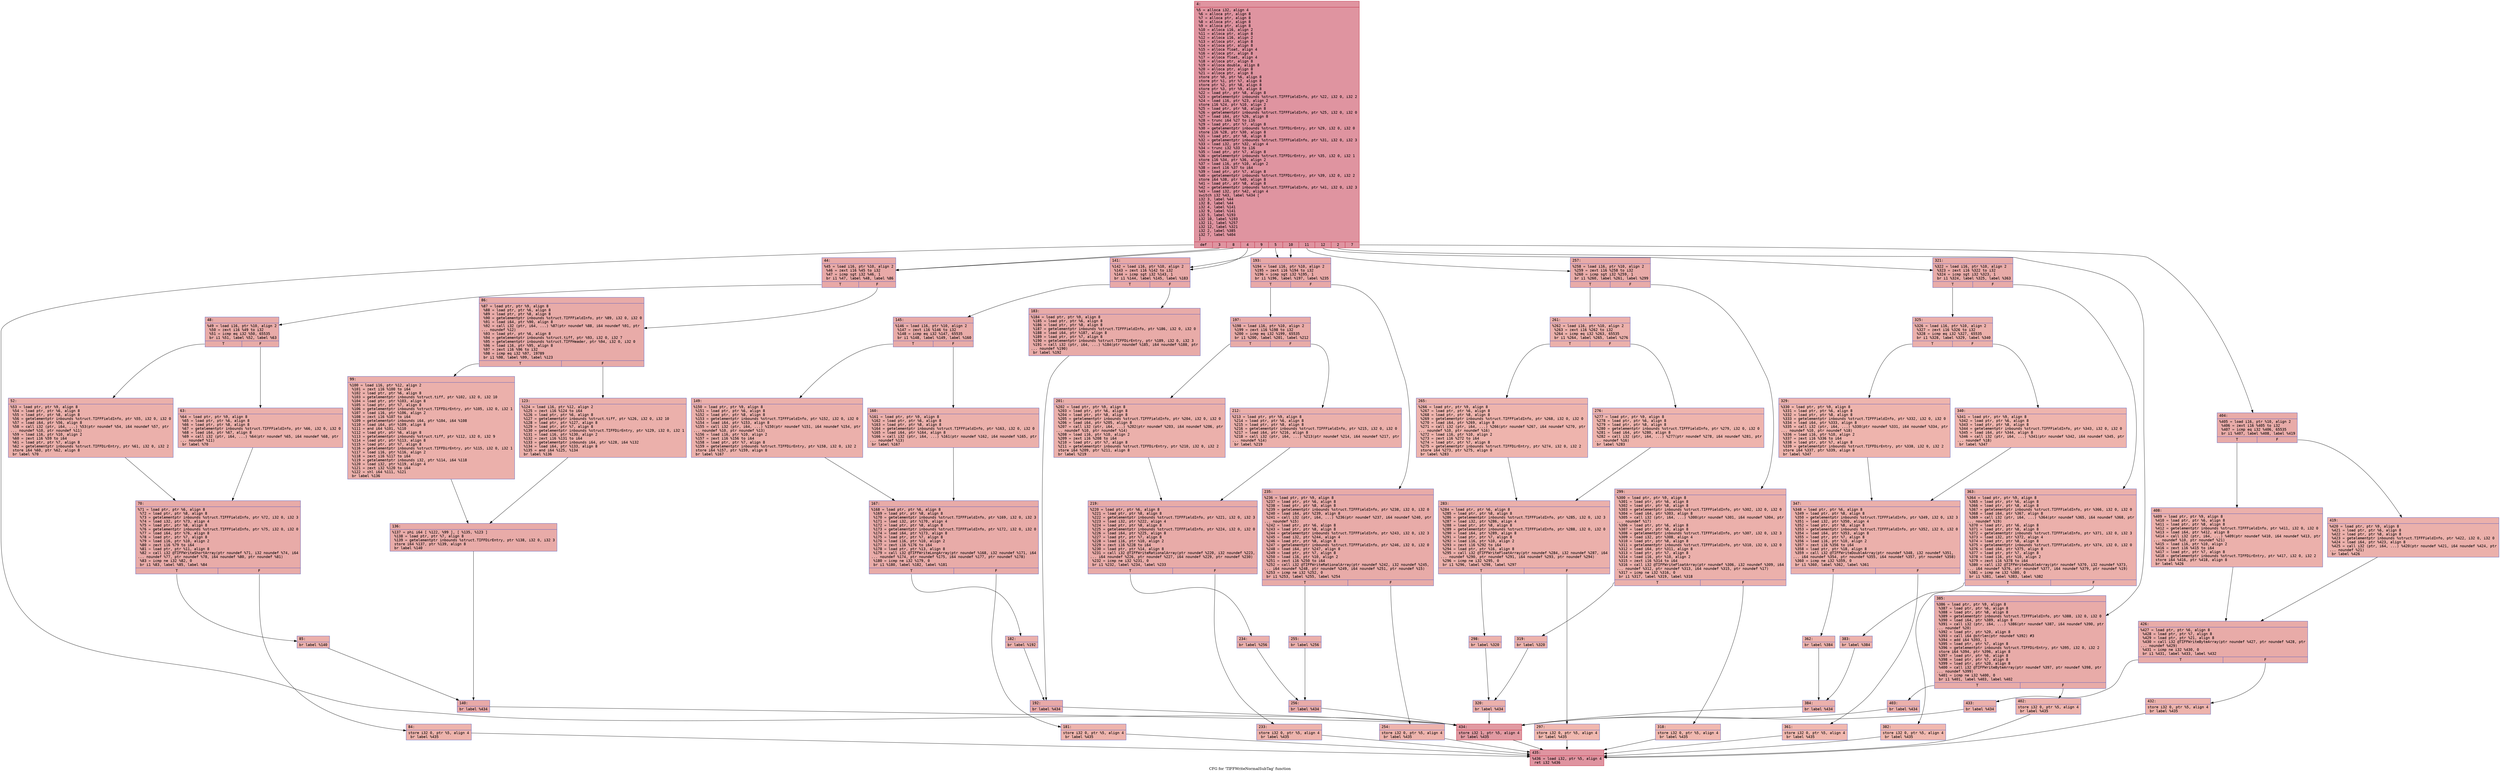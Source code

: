 digraph "CFG for 'TIFFWriteNormalSubTag' function" {
	label="CFG for 'TIFFWriteNormalSubTag' function";

	Node0x600002e58dc0 [shape=record,color="#b70d28ff", style=filled, fillcolor="#b70d2870" fontname="Courier",label="{4:\l|  %5 = alloca i32, align 4\l  %6 = alloca ptr, align 8\l  %7 = alloca ptr, align 8\l  %8 = alloca ptr, align 8\l  %9 = alloca ptr, align 8\l  %10 = alloca i16, align 2\l  %11 = alloca ptr, align 8\l  %12 = alloca i16, align 2\l  %13 = alloca ptr, align 8\l  %14 = alloca ptr, align 8\l  %15 = alloca float, align 4\l  %16 = alloca ptr, align 8\l  %17 = alloca float, align 4\l  %18 = alloca ptr, align 8\l  %19 = alloca double, align 8\l  %20 = alloca ptr, align 8\l  %21 = alloca ptr, align 8\l  store ptr %0, ptr %6, align 8\l  store ptr %1, ptr %7, align 8\l  store ptr %2, ptr %8, align 8\l  store ptr %3, ptr %9, align 8\l  %22 = load ptr, ptr %8, align 8\l  %23 = getelementptr inbounds %struct.TIFFFieldInfo, ptr %22, i32 0, i32 2\l  %24 = load i16, ptr %23, align 2\l  store i16 %24, ptr %10, align 2\l  %25 = load ptr, ptr %8, align 8\l  %26 = getelementptr inbounds %struct.TIFFFieldInfo, ptr %25, i32 0, i32 0\l  %27 = load i64, ptr %26, align 8\l  %28 = trunc i64 %27 to i16\l  %29 = load ptr, ptr %7, align 8\l  %30 = getelementptr inbounds %struct.TIFFDirEntry, ptr %29, i32 0, i32 0\l  store i16 %28, ptr %30, align 8\l  %31 = load ptr, ptr %8, align 8\l  %32 = getelementptr inbounds %struct.TIFFFieldInfo, ptr %31, i32 0, i32 3\l  %33 = load i32, ptr %32, align 4\l  %34 = trunc i32 %33 to i16\l  %35 = load ptr, ptr %7, align 8\l  %36 = getelementptr inbounds %struct.TIFFDirEntry, ptr %35, i32 0, i32 1\l  store i16 %34, ptr %36, align 2\l  %37 = load i16, ptr %10, align 2\l  %38 = zext i16 %37 to i64\l  %39 = load ptr, ptr %7, align 8\l  %40 = getelementptr inbounds %struct.TIFFDirEntry, ptr %39, i32 0, i32 2\l  store i64 %38, ptr %40, align 8\l  %41 = load ptr, ptr %8, align 8\l  %42 = getelementptr inbounds %struct.TIFFFieldInfo, ptr %41, i32 0, i32 3\l  %43 = load i32, ptr %42, align 4\l  switch i32 %43, label %434 [\l    i32 3, label %44\l    i32 8, label %44\l    i32 4, label %141\l    i32 9, label %141\l    i32 5, label %193\l    i32 10, label %193\l    i32 11, label %257\l    i32 12, label %321\l    i32 2, label %385\l    i32 7, label %404\l  ]\l|{<s0>def|<s1>3|<s2>8|<s3>4|<s4>9|<s5>5|<s6>10|<s7>11|<s8>12|<s9>2|<s10>7}}"];
	Node0x600002e58dc0:s0 -> Node0x600002e5a1c0[tooltip="4 -> 434\nProbability 9.09%" ];
	Node0x600002e58dc0:s1 -> Node0x600002e58e10[tooltip="4 -> 44\nProbability 18.18%" ];
	Node0x600002e58dc0:s2 -> Node0x600002e58e10[tooltip="4 -> 44\nProbability 18.18%" ];
	Node0x600002e58dc0:s3 -> Node0x600002e591d0[tooltip="4 -> 141\nProbability 18.18%" ];
	Node0x600002e58dc0:s4 -> Node0x600002e591d0[tooltip="4 -> 141\nProbability 18.18%" ];
	Node0x600002e58dc0:s5 -> Node0x600002e594a0[tooltip="4 -> 193\nProbability 18.18%" ];
	Node0x600002e58dc0:s6 -> Node0x600002e594a0[tooltip="4 -> 193\nProbability 18.18%" ];
	Node0x600002e58dc0:s7 -> Node0x600002e59810[tooltip="4 -> 257\nProbability 9.09%" ];
	Node0x600002e58dc0:s8 -> Node0x600002e59b80[tooltip="4 -> 321\nProbability 9.09%" ];
	Node0x600002e58dc0:s9 -> Node0x600002e59ef0[tooltip="4 -> 385\nProbability 9.09%" ];
	Node0x600002e58dc0:s10 -> Node0x600002e59fe0[tooltip="4 -> 404\nProbability 9.09%" ];
	Node0x600002e58e10 [shape=record,color="#3d50c3ff", style=filled, fillcolor="#ca3b3770" fontname="Courier",label="{44:\l|  %45 = load i16, ptr %10, align 2\l  %46 = zext i16 %45 to i32\l  %47 = icmp sgt i32 %46, 1\l  br i1 %47, label %48, label %86\l|{<s0>T|<s1>F}}"];
	Node0x600002e58e10:s0 -> Node0x600002e58e60[tooltip="44 -> 48\nProbability 50.00%" ];
	Node0x600002e58e10:s1 -> Node0x600002e59040[tooltip="44 -> 86\nProbability 50.00%" ];
	Node0x600002e58e60 [shape=record,color="#3d50c3ff", style=filled, fillcolor="#cc403a70" fontname="Courier",label="{48:\l|  %49 = load i16, ptr %10, align 2\l  %50 = zext i16 %49 to i32\l  %51 = icmp eq i32 %50, 65535\l  br i1 %51, label %52, label %63\l|{<s0>T|<s1>F}}"];
	Node0x600002e58e60:s0 -> Node0x600002e58eb0[tooltip="48 -> 52\nProbability 50.00%" ];
	Node0x600002e58e60:s1 -> Node0x600002e58f00[tooltip="48 -> 63\nProbability 50.00%" ];
	Node0x600002e58eb0 [shape=record,color="#3d50c3ff", style=filled, fillcolor="#d24b4070" fontname="Courier",label="{52:\l|  %53 = load ptr, ptr %9, align 8\l  %54 = load ptr, ptr %6, align 8\l  %55 = load ptr, ptr %8, align 8\l  %56 = getelementptr inbounds %struct.TIFFFieldInfo, ptr %55, i32 0, i32 0\l  %57 = load i64, ptr %56, align 8\l  %58 = call i32 (ptr, i64, ...) %53(ptr noundef %54, i64 noundef %57, ptr\l... noundef %10, ptr noundef %11)\l  %59 = load i16, ptr %10, align 2\l  %60 = zext i16 %59 to i64\l  %61 = load ptr, ptr %7, align 8\l  %62 = getelementptr inbounds %struct.TIFFDirEntry, ptr %61, i32 0, i32 2\l  store i64 %60, ptr %62, align 8\l  br label %70\l}"];
	Node0x600002e58eb0 -> Node0x600002e58f50[tooltip="52 -> 70\nProbability 100.00%" ];
	Node0x600002e58f00 [shape=record,color="#3d50c3ff", style=filled, fillcolor="#d24b4070" fontname="Courier",label="{63:\l|  %64 = load ptr, ptr %9, align 8\l  %65 = load ptr, ptr %6, align 8\l  %66 = load ptr, ptr %8, align 8\l  %67 = getelementptr inbounds %struct.TIFFFieldInfo, ptr %66, i32 0, i32 0\l  %68 = load i64, ptr %67, align 8\l  %69 = call i32 (ptr, i64, ...) %64(ptr noundef %65, i64 noundef %68, ptr\l... noundef %11)\l  br label %70\l}"];
	Node0x600002e58f00 -> Node0x600002e58f50[tooltip="63 -> 70\nProbability 100.00%" ];
	Node0x600002e58f50 [shape=record,color="#3d50c3ff", style=filled, fillcolor="#cc403a70" fontname="Courier",label="{70:\l|  %71 = load ptr, ptr %6, align 8\l  %72 = load ptr, ptr %8, align 8\l  %73 = getelementptr inbounds %struct.TIFFFieldInfo, ptr %72, i32 0, i32 3\l  %74 = load i32, ptr %73, align 4\l  %75 = load ptr, ptr %8, align 8\l  %76 = getelementptr inbounds %struct.TIFFFieldInfo, ptr %75, i32 0, i32 0\l  %77 = load i64, ptr %76, align 8\l  %78 = load ptr, ptr %7, align 8\l  %79 = load i16, ptr %10, align 2\l  %80 = zext i16 %79 to i64\l  %81 = load ptr, ptr %11, align 8\l  %82 = call i32 @TIFFWriteShortArray(ptr noundef %71, i32 noundef %74, i64\l... noundef %77, ptr noundef %78, i64 noundef %80, ptr noundef %81)\l  %83 = icmp ne i32 %82, 0\l  br i1 %83, label %85, label %84\l|{<s0>T|<s1>F}}"];
	Node0x600002e58f50:s0 -> Node0x600002e58ff0[tooltip="70 -> 85\nProbability 62.50%" ];
	Node0x600002e58f50:s1 -> Node0x600002e58fa0[tooltip="70 -> 84\nProbability 37.50%" ];
	Node0x600002e58fa0 [shape=record,color="#3d50c3ff", style=filled, fillcolor="#d6524470" fontname="Courier",label="{84:\l|  store i32 0, ptr %5, align 4\l  br label %435\l}"];
	Node0x600002e58fa0 -> Node0x600002e5a210[tooltip="84 -> 435\nProbability 100.00%" ];
	Node0x600002e58ff0 [shape=record,color="#3d50c3ff", style=filled, fillcolor="#d24b4070" fontname="Courier",label="{85:\l|  br label %140\l}"];
	Node0x600002e58ff0 -> Node0x600002e59180[tooltip="85 -> 140\nProbability 100.00%" ];
	Node0x600002e59040 [shape=record,color="#3d50c3ff", style=filled, fillcolor="#cc403a70" fontname="Courier",label="{86:\l|  %87 = load ptr, ptr %9, align 8\l  %88 = load ptr, ptr %6, align 8\l  %89 = load ptr, ptr %8, align 8\l  %90 = getelementptr inbounds %struct.TIFFFieldInfo, ptr %89, i32 0, i32 0\l  %91 = load i64, ptr %90, align 8\l  %92 = call i32 (ptr, i64, ...) %87(ptr noundef %88, i64 noundef %91, ptr\l... noundef %12)\l  %93 = load ptr, ptr %6, align 8\l  %94 = getelementptr inbounds %struct.tiff, ptr %93, i32 0, i32 7\l  %95 = getelementptr inbounds %struct.TIFFHeader, ptr %94, i32 0, i32 0\l  %96 = load i16, ptr %95, align 8\l  %97 = zext i16 %96 to i32\l  %98 = icmp eq i32 %97, 19789\l  br i1 %98, label %99, label %123\l|{<s0>T|<s1>F}}"];
	Node0x600002e59040:s0 -> Node0x600002e59090[tooltip="86 -> 99\nProbability 50.00%" ];
	Node0x600002e59040:s1 -> Node0x600002e590e0[tooltip="86 -> 123\nProbability 50.00%" ];
	Node0x600002e59090 [shape=record,color="#3d50c3ff", style=filled, fillcolor="#d24b4070" fontname="Courier",label="{99:\l|  %100 = load i16, ptr %12, align 2\l  %101 = zext i16 %100 to i64\l  %102 = load ptr, ptr %6, align 8\l  %103 = getelementptr inbounds %struct.tiff, ptr %102, i32 0, i32 10\l  %104 = load ptr, ptr %103, align 8\l  %105 = load ptr, ptr %7, align 8\l  %106 = getelementptr inbounds %struct.TIFFDirEntry, ptr %105, i32 0, i32 1\l  %107 = load i16, ptr %106, align 2\l  %108 = zext i16 %107 to i64\l  %109 = getelementptr inbounds i64, ptr %104, i64 %108\l  %110 = load i64, ptr %109, align 8\l  %111 = and i64 %101, %110\l  %112 = load ptr, ptr %6, align 8\l  %113 = getelementptr inbounds %struct.tiff, ptr %112, i32 0, i32 9\l  %114 = load ptr, ptr %113, align 8\l  %115 = load ptr, ptr %7, align 8\l  %116 = getelementptr inbounds %struct.TIFFDirEntry, ptr %115, i32 0, i32 1\l  %117 = load i16, ptr %116, align 2\l  %118 = zext i16 %117 to i64\l  %119 = getelementptr inbounds i32, ptr %114, i64 %118\l  %120 = load i32, ptr %119, align 4\l  %121 = zext i32 %120 to i64\l  %122 = shl i64 %111, %121\l  br label %136\l}"];
	Node0x600002e59090 -> Node0x600002e59130[tooltip="99 -> 136\nProbability 100.00%" ];
	Node0x600002e590e0 [shape=record,color="#3d50c3ff", style=filled, fillcolor="#d24b4070" fontname="Courier",label="{123:\l|  %124 = load i16, ptr %12, align 2\l  %125 = zext i16 %124 to i64\l  %126 = load ptr, ptr %6, align 8\l  %127 = getelementptr inbounds %struct.tiff, ptr %126, i32 0, i32 10\l  %128 = load ptr, ptr %127, align 8\l  %129 = load ptr, ptr %7, align 8\l  %130 = getelementptr inbounds %struct.TIFFDirEntry, ptr %129, i32 0, i32 1\l  %131 = load i16, ptr %130, align 2\l  %132 = zext i16 %131 to i64\l  %133 = getelementptr inbounds i64, ptr %128, i64 %132\l  %134 = load i64, ptr %133, align 8\l  %135 = and i64 %125, %134\l  br label %136\l}"];
	Node0x600002e590e0 -> Node0x600002e59130[tooltip="123 -> 136\nProbability 100.00%" ];
	Node0x600002e59130 [shape=record,color="#3d50c3ff", style=filled, fillcolor="#cc403a70" fontname="Courier",label="{136:\l|  %137 = phi i64 [ %122, %99 ], [ %135, %123 ]\l  %138 = load ptr, ptr %7, align 8\l  %139 = getelementptr inbounds %struct.TIFFDirEntry, ptr %138, i32 0, i32 3\l  store i64 %137, ptr %139, align 8\l  br label %140\l}"];
	Node0x600002e59130 -> Node0x600002e59180[tooltip="136 -> 140\nProbability 100.00%" ];
	Node0x600002e59180 [shape=record,color="#3d50c3ff", style=filled, fillcolor="#ca3b3770" fontname="Courier",label="{140:\l|  br label %434\l}"];
	Node0x600002e59180 -> Node0x600002e5a1c0[tooltip="140 -> 434\nProbability 100.00%" ];
	Node0x600002e591d0 [shape=record,color="#3d50c3ff", style=filled, fillcolor="#ca3b3770" fontname="Courier",label="{141:\l|  %142 = load i16, ptr %10, align 2\l  %143 = zext i16 %142 to i32\l  %144 = icmp sgt i32 %143, 1\l  br i1 %144, label %145, label %183\l|{<s0>T|<s1>F}}"];
	Node0x600002e591d0:s0 -> Node0x600002e59220[tooltip="141 -> 145\nProbability 50.00%" ];
	Node0x600002e591d0:s1 -> Node0x600002e59400[tooltip="141 -> 183\nProbability 50.00%" ];
	Node0x600002e59220 [shape=record,color="#3d50c3ff", style=filled, fillcolor="#cc403a70" fontname="Courier",label="{145:\l|  %146 = load i16, ptr %10, align 2\l  %147 = zext i16 %146 to i32\l  %148 = icmp eq i32 %147, 65535\l  br i1 %148, label %149, label %160\l|{<s0>T|<s1>F}}"];
	Node0x600002e59220:s0 -> Node0x600002e59270[tooltip="145 -> 149\nProbability 50.00%" ];
	Node0x600002e59220:s1 -> Node0x600002e592c0[tooltip="145 -> 160\nProbability 50.00%" ];
	Node0x600002e59270 [shape=record,color="#3d50c3ff", style=filled, fillcolor="#d24b4070" fontname="Courier",label="{149:\l|  %150 = load ptr, ptr %9, align 8\l  %151 = load ptr, ptr %6, align 8\l  %152 = load ptr, ptr %8, align 8\l  %153 = getelementptr inbounds %struct.TIFFFieldInfo, ptr %152, i32 0, i32 0\l  %154 = load i64, ptr %153, align 8\l  %155 = call i32 (ptr, i64, ...) %150(ptr noundef %151, i64 noundef %154, ptr\l... noundef %10, ptr noundef %13)\l  %156 = load i16, ptr %10, align 2\l  %157 = zext i16 %156 to i64\l  %158 = load ptr, ptr %7, align 8\l  %159 = getelementptr inbounds %struct.TIFFDirEntry, ptr %158, i32 0, i32 2\l  store i64 %157, ptr %159, align 8\l  br label %167\l}"];
	Node0x600002e59270 -> Node0x600002e59310[tooltip="149 -> 167\nProbability 100.00%" ];
	Node0x600002e592c0 [shape=record,color="#3d50c3ff", style=filled, fillcolor="#d24b4070" fontname="Courier",label="{160:\l|  %161 = load ptr, ptr %9, align 8\l  %162 = load ptr, ptr %6, align 8\l  %163 = load ptr, ptr %8, align 8\l  %164 = getelementptr inbounds %struct.TIFFFieldInfo, ptr %163, i32 0, i32 0\l  %165 = load i64, ptr %164, align 8\l  %166 = call i32 (ptr, i64, ...) %161(ptr noundef %162, i64 noundef %165, ptr\l... noundef %13)\l  br label %167\l}"];
	Node0x600002e592c0 -> Node0x600002e59310[tooltip="160 -> 167\nProbability 100.00%" ];
	Node0x600002e59310 [shape=record,color="#3d50c3ff", style=filled, fillcolor="#cc403a70" fontname="Courier",label="{167:\l|  %168 = load ptr, ptr %6, align 8\l  %169 = load ptr, ptr %8, align 8\l  %170 = getelementptr inbounds %struct.TIFFFieldInfo, ptr %169, i32 0, i32 3\l  %171 = load i32, ptr %170, align 4\l  %172 = load ptr, ptr %8, align 8\l  %173 = getelementptr inbounds %struct.TIFFFieldInfo, ptr %172, i32 0, i32 0\l  %174 = load i64, ptr %173, align 8\l  %175 = load ptr, ptr %7, align 8\l  %176 = load i16, ptr %10, align 2\l  %177 = zext i16 %176 to i64\l  %178 = load ptr, ptr %13, align 8\l  %179 = call i32 @TIFFWriteLongArray(ptr noundef %168, i32 noundef %171, i64\l... noundef %174, ptr noundef %175, i64 noundef %177, ptr noundef %178)\l  %180 = icmp ne i32 %179, 0\l  br i1 %180, label %182, label %181\l|{<s0>T|<s1>F}}"];
	Node0x600002e59310:s0 -> Node0x600002e593b0[tooltip="167 -> 182\nProbability 62.50%" ];
	Node0x600002e59310:s1 -> Node0x600002e59360[tooltip="167 -> 181\nProbability 37.50%" ];
	Node0x600002e59360 [shape=record,color="#3d50c3ff", style=filled, fillcolor="#d6524470" fontname="Courier",label="{181:\l|  store i32 0, ptr %5, align 4\l  br label %435\l}"];
	Node0x600002e59360 -> Node0x600002e5a210[tooltip="181 -> 435\nProbability 100.00%" ];
	Node0x600002e593b0 [shape=record,color="#3d50c3ff", style=filled, fillcolor="#d24b4070" fontname="Courier",label="{182:\l|  br label %192\l}"];
	Node0x600002e593b0 -> Node0x600002e59450[tooltip="182 -> 192\nProbability 100.00%" ];
	Node0x600002e59400 [shape=record,color="#3d50c3ff", style=filled, fillcolor="#cc403a70" fontname="Courier",label="{183:\l|  %184 = load ptr, ptr %9, align 8\l  %185 = load ptr, ptr %6, align 8\l  %186 = load ptr, ptr %8, align 8\l  %187 = getelementptr inbounds %struct.TIFFFieldInfo, ptr %186, i32 0, i32 0\l  %188 = load i64, ptr %187, align 8\l  %189 = load ptr, ptr %7, align 8\l  %190 = getelementptr inbounds %struct.TIFFDirEntry, ptr %189, i32 0, i32 3\l  %191 = call i32 (ptr, i64, ...) %184(ptr noundef %185, i64 noundef %188, ptr\l... noundef %190)\l  br label %192\l}"];
	Node0x600002e59400 -> Node0x600002e59450[tooltip="183 -> 192\nProbability 100.00%" ];
	Node0x600002e59450 [shape=record,color="#3d50c3ff", style=filled, fillcolor="#ca3b3770" fontname="Courier",label="{192:\l|  br label %434\l}"];
	Node0x600002e59450 -> Node0x600002e5a1c0[tooltip="192 -> 434\nProbability 100.00%" ];
	Node0x600002e594a0 [shape=record,color="#3d50c3ff", style=filled, fillcolor="#ca3b3770" fontname="Courier",label="{193:\l|  %194 = load i16, ptr %10, align 2\l  %195 = zext i16 %194 to i32\l  %196 = icmp sgt i32 %195, 1\l  br i1 %196, label %197, label %235\l|{<s0>T|<s1>F}}"];
	Node0x600002e594a0:s0 -> Node0x600002e594f0[tooltip="193 -> 197\nProbability 50.00%" ];
	Node0x600002e594a0:s1 -> Node0x600002e596d0[tooltip="193 -> 235\nProbability 50.00%" ];
	Node0x600002e594f0 [shape=record,color="#3d50c3ff", style=filled, fillcolor="#cc403a70" fontname="Courier",label="{197:\l|  %198 = load i16, ptr %10, align 2\l  %199 = zext i16 %198 to i32\l  %200 = icmp eq i32 %199, 65535\l  br i1 %200, label %201, label %212\l|{<s0>T|<s1>F}}"];
	Node0x600002e594f0:s0 -> Node0x600002e59540[tooltip="197 -> 201\nProbability 50.00%" ];
	Node0x600002e594f0:s1 -> Node0x600002e59590[tooltip="197 -> 212\nProbability 50.00%" ];
	Node0x600002e59540 [shape=record,color="#3d50c3ff", style=filled, fillcolor="#d24b4070" fontname="Courier",label="{201:\l|  %202 = load ptr, ptr %9, align 8\l  %203 = load ptr, ptr %6, align 8\l  %204 = load ptr, ptr %8, align 8\l  %205 = getelementptr inbounds %struct.TIFFFieldInfo, ptr %204, i32 0, i32 0\l  %206 = load i64, ptr %205, align 8\l  %207 = call i32 (ptr, i64, ...) %202(ptr noundef %203, i64 noundef %206, ptr\l... noundef %10, ptr noundef %14)\l  %208 = load i16, ptr %10, align 2\l  %209 = zext i16 %208 to i64\l  %210 = load ptr, ptr %7, align 8\l  %211 = getelementptr inbounds %struct.TIFFDirEntry, ptr %210, i32 0, i32 2\l  store i64 %209, ptr %211, align 8\l  br label %219\l}"];
	Node0x600002e59540 -> Node0x600002e595e0[tooltip="201 -> 219\nProbability 100.00%" ];
	Node0x600002e59590 [shape=record,color="#3d50c3ff", style=filled, fillcolor="#d24b4070" fontname="Courier",label="{212:\l|  %213 = load ptr, ptr %9, align 8\l  %214 = load ptr, ptr %6, align 8\l  %215 = load ptr, ptr %8, align 8\l  %216 = getelementptr inbounds %struct.TIFFFieldInfo, ptr %215, i32 0, i32 0\l  %217 = load i64, ptr %216, align 8\l  %218 = call i32 (ptr, i64, ...) %213(ptr noundef %214, i64 noundef %217, ptr\l... noundef %14)\l  br label %219\l}"];
	Node0x600002e59590 -> Node0x600002e595e0[tooltip="212 -> 219\nProbability 100.00%" ];
	Node0x600002e595e0 [shape=record,color="#3d50c3ff", style=filled, fillcolor="#cc403a70" fontname="Courier",label="{219:\l|  %220 = load ptr, ptr %6, align 8\l  %221 = load ptr, ptr %8, align 8\l  %222 = getelementptr inbounds %struct.TIFFFieldInfo, ptr %221, i32 0, i32 3\l  %223 = load i32, ptr %222, align 4\l  %224 = load ptr, ptr %8, align 8\l  %225 = getelementptr inbounds %struct.TIFFFieldInfo, ptr %224, i32 0, i32 0\l  %226 = load i64, ptr %225, align 8\l  %227 = load ptr, ptr %7, align 8\l  %228 = load i16, ptr %10, align 2\l  %229 = zext i16 %228 to i64\l  %230 = load ptr, ptr %14, align 8\l  %231 = call i32 @TIFFWriteRationalArray(ptr noundef %220, i32 noundef %223,\l... i64 noundef %226, ptr noundef %227, i64 noundef %229, ptr noundef %230)\l  %232 = icmp ne i32 %231, 0\l  br i1 %232, label %234, label %233\l|{<s0>T|<s1>F}}"];
	Node0x600002e595e0:s0 -> Node0x600002e59680[tooltip="219 -> 234\nProbability 62.50%" ];
	Node0x600002e595e0:s1 -> Node0x600002e59630[tooltip="219 -> 233\nProbability 37.50%" ];
	Node0x600002e59630 [shape=record,color="#3d50c3ff", style=filled, fillcolor="#d6524470" fontname="Courier",label="{233:\l|  store i32 0, ptr %5, align 4\l  br label %435\l}"];
	Node0x600002e59630 -> Node0x600002e5a210[tooltip="233 -> 435\nProbability 100.00%" ];
	Node0x600002e59680 [shape=record,color="#3d50c3ff", style=filled, fillcolor="#d24b4070" fontname="Courier",label="{234:\l|  br label %256\l}"];
	Node0x600002e59680 -> Node0x600002e597c0[tooltip="234 -> 256\nProbability 100.00%" ];
	Node0x600002e596d0 [shape=record,color="#3d50c3ff", style=filled, fillcolor="#cc403a70" fontname="Courier",label="{235:\l|  %236 = load ptr, ptr %9, align 8\l  %237 = load ptr, ptr %6, align 8\l  %238 = load ptr, ptr %8, align 8\l  %239 = getelementptr inbounds %struct.TIFFFieldInfo, ptr %238, i32 0, i32 0\l  %240 = load i64, ptr %239, align 8\l  %241 = call i32 (ptr, i64, ...) %236(ptr noundef %237, i64 noundef %240, ptr\l... noundef %15)\l  %242 = load ptr, ptr %6, align 8\l  %243 = load ptr, ptr %8, align 8\l  %244 = getelementptr inbounds %struct.TIFFFieldInfo, ptr %243, i32 0, i32 3\l  %245 = load i32, ptr %244, align 4\l  %246 = load ptr, ptr %8, align 8\l  %247 = getelementptr inbounds %struct.TIFFFieldInfo, ptr %246, i32 0, i32 0\l  %248 = load i64, ptr %247, align 8\l  %249 = load ptr, ptr %7, align 8\l  %250 = load i16, ptr %10, align 2\l  %251 = zext i16 %250 to i64\l  %252 = call i32 @TIFFWriteRationalArray(ptr noundef %242, i32 noundef %245,\l... i64 noundef %248, ptr noundef %249, i64 noundef %251, ptr noundef %15)\l  %253 = icmp ne i32 %252, 0\l  br i1 %253, label %255, label %254\l|{<s0>T|<s1>F}}"];
	Node0x600002e596d0:s0 -> Node0x600002e59770[tooltip="235 -> 255\nProbability 62.50%" ];
	Node0x600002e596d0:s1 -> Node0x600002e59720[tooltip="235 -> 254\nProbability 37.50%" ];
	Node0x600002e59720 [shape=record,color="#3d50c3ff", style=filled, fillcolor="#d6524470" fontname="Courier",label="{254:\l|  store i32 0, ptr %5, align 4\l  br label %435\l}"];
	Node0x600002e59720 -> Node0x600002e5a210[tooltip="254 -> 435\nProbability 100.00%" ];
	Node0x600002e59770 [shape=record,color="#3d50c3ff", style=filled, fillcolor="#d24b4070" fontname="Courier",label="{255:\l|  br label %256\l}"];
	Node0x600002e59770 -> Node0x600002e597c0[tooltip="255 -> 256\nProbability 100.00%" ];
	Node0x600002e597c0 [shape=record,color="#3d50c3ff", style=filled, fillcolor="#cc403a70" fontname="Courier",label="{256:\l|  br label %434\l}"];
	Node0x600002e597c0 -> Node0x600002e5a1c0[tooltip="256 -> 434\nProbability 100.00%" ];
	Node0x600002e59810 [shape=record,color="#3d50c3ff", style=filled, fillcolor="#cc403a70" fontname="Courier",label="{257:\l|  %258 = load i16, ptr %10, align 2\l  %259 = zext i16 %258 to i32\l  %260 = icmp sgt i32 %259, 1\l  br i1 %260, label %261, label %299\l|{<s0>T|<s1>F}}"];
	Node0x600002e59810:s0 -> Node0x600002e59860[tooltip="257 -> 261\nProbability 50.00%" ];
	Node0x600002e59810:s1 -> Node0x600002e59a40[tooltip="257 -> 299\nProbability 50.00%" ];
	Node0x600002e59860 [shape=record,color="#3d50c3ff", style=filled, fillcolor="#d24b4070" fontname="Courier",label="{261:\l|  %262 = load i16, ptr %10, align 2\l  %263 = zext i16 %262 to i32\l  %264 = icmp eq i32 %263, 65535\l  br i1 %264, label %265, label %276\l|{<s0>T|<s1>F}}"];
	Node0x600002e59860:s0 -> Node0x600002e598b0[tooltip="261 -> 265\nProbability 50.00%" ];
	Node0x600002e59860:s1 -> Node0x600002e59900[tooltip="261 -> 276\nProbability 50.00%" ];
	Node0x600002e598b0 [shape=record,color="#3d50c3ff", style=filled, fillcolor="#d8564670" fontname="Courier",label="{265:\l|  %266 = load ptr, ptr %9, align 8\l  %267 = load ptr, ptr %6, align 8\l  %268 = load ptr, ptr %8, align 8\l  %269 = getelementptr inbounds %struct.TIFFFieldInfo, ptr %268, i32 0, i32 0\l  %270 = load i64, ptr %269, align 8\l  %271 = call i32 (ptr, i64, ...) %266(ptr noundef %267, i64 noundef %270, ptr\l... noundef %10, ptr noundef %16)\l  %272 = load i16, ptr %10, align 2\l  %273 = zext i16 %272 to i64\l  %274 = load ptr, ptr %7, align 8\l  %275 = getelementptr inbounds %struct.TIFFDirEntry, ptr %274, i32 0, i32 2\l  store i64 %273, ptr %275, align 8\l  br label %283\l}"];
	Node0x600002e598b0 -> Node0x600002e59950[tooltip="265 -> 283\nProbability 100.00%" ];
	Node0x600002e59900 [shape=record,color="#3d50c3ff", style=filled, fillcolor="#d8564670" fontname="Courier",label="{276:\l|  %277 = load ptr, ptr %9, align 8\l  %278 = load ptr, ptr %6, align 8\l  %279 = load ptr, ptr %8, align 8\l  %280 = getelementptr inbounds %struct.TIFFFieldInfo, ptr %279, i32 0, i32 0\l  %281 = load i64, ptr %280, align 8\l  %282 = call i32 (ptr, i64, ...) %277(ptr noundef %278, i64 noundef %281, ptr\l... noundef %16)\l  br label %283\l}"];
	Node0x600002e59900 -> Node0x600002e59950[tooltip="276 -> 283\nProbability 100.00%" ];
	Node0x600002e59950 [shape=record,color="#3d50c3ff", style=filled, fillcolor="#d24b4070" fontname="Courier",label="{283:\l|  %284 = load ptr, ptr %6, align 8\l  %285 = load ptr, ptr %8, align 8\l  %286 = getelementptr inbounds %struct.TIFFFieldInfo, ptr %285, i32 0, i32 3\l  %287 = load i32, ptr %286, align 4\l  %288 = load ptr, ptr %8, align 8\l  %289 = getelementptr inbounds %struct.TIFFFieldInfo, ptr %288, i32 0, i32 0\l  %290 = load i64, ptr %289, align 8\l  %291 = load ptr, ptr %7, align 8\l  %292 = load i16, ptr %10, align 2\l  %293 = zext i16 %292 to i64\l  %294 = load ptr, ptr %16, align 8\l  %295 = call i32 @TIFFWriteFloatArray(ptr noundef %284, i32 noundef %287, i64\l... noundef %290, ptr noundef %291, i64 noundef %293, ptr noundef %294)\l  %296 = icmp ne i32 %295, 0\l  br i1 %296, label %298, label %297\l|{<s0>T|<s1>F}}"];
	Node0x600002e59950:s0 -> Node0x600002e599f0[tooltip="283 -> 298\nProbability 62.50%" ];
	Node0x600002e59950:s1 -> Node0x600002e599a0[tooltip="283 -> 297\nProbability 37.50%" ];
	Node0x600002e599a0 [shape=record,color="#3d50c3ff", style=filled, fillcolor="#dc5d4a70" fontname="Courier",label="{297:\l|  store i32 0, ptr %5, align 4\l  br label %435\l}"];
	Node0x600002e599a0 -> Node0x600002e5a210[tooltip="297 -> 435\nProbability 100.00%" ];
	Node0x600002e599f0 [shape=record,color="#3d50c3ff", style=filled, fillcolor="#d6524470" fontname="Courier",label="{298:\l|  br label %320\l}"];
	Node0x600002e599f0 -> Node0x600002e59b30[tooltip="298 -> 320\nProbability 100.00%" ];
	Node0x600002e59a40 [shape=record,color="#3d50c3ff", style=filled, fillcolor="#d24b4070" fontname="Courier",label="{299:\l|  %300 = load ptr, ptr %9, align 8\l  %301 = load ptr, ptr %6, align 8\l  %302 = load ptr, ptr %8, align 8\l  %303 = getelementptr inbounds %struct.TIFFFieldInfo, ptr %302, i32 0, i32 0\l  %304 = load i64, ptr %303, align 8\l  %305 = call i32 (ptr, i64, ...) %300(ptr noundef %301, i64 noundef %304, ptr\l... noundef %17)\l  %306 = load ptr, ptr %6, align 8\l  %307 = load ptr, ptr %8, align 8\l  %308 = getelementptr inbounds %struct.TIFFFieldInfo, ptr %307, i32 0, i32 3\l  %309 = load i32, ptr %308, align 4\l  %310 = load ptr, ptr %8, align 8\l  %311 = getelementptr inbounds %struct.TIFFFieldInfo, ptr %310, i32 0, i32 0\l  %312 = load i64, ptr %311, align 8\l  %313 = load ptr, ptr %7, align 8\l  %314 = load i16, ptr %10, align 2\l  %315 = zext i16 %314 to i64\l  %316 = call i32 @TIFFWriteFloatArray(ptr noundef %306, i32 noundef %309, i64\l... noundef %312, ptr noundef %313, i64 noundef %315, ptr noundef %17)\l  %317 = icmp ne i32 %316, 0\l  br i1 %317, label %319, label %318\l|{<s0>T|<s1>F}}"];
	Node0x600002e59a40:s0 -> Node0x600002e59ae0[tooltip="299 -> 319\nProbability 62.50%" ];
	Node0x600002e59a40:s1 -> Node0x600002e59a90[tooltip="299 -> 318\nProbability 37.50%" ];
	Node0x600002e59a90 [shape=record,color="#3d50c3ff", style=filled, fillcolor="#dc5d4a70" fontname="Courier",label="{318:\l|  store i32 0, ptr %5, align 4\l  br label %435\l}"];
	Node0x600002e59a90 -> Node0x600002e5a210[tooltip="318 -> 435\nProbability 100.00%" ];
	Node0x600002e59ae0 [shape=record,color="#3d50c3ff", style=filled, fillcolor="#d6524470" fontname="Courier",label="{319:\l|  br label %320\l}"];
	Node0x600002e59ae0 -> Node0x600002e59b30[tooltip="319 -> 320\nProbability 100.00%" ];
	Node0x600002e59b30 [shape=record,color="#3d50c3ff", style=filled, fillcolor="#d24b4070" fontname="Courier",label="{320:\l|  br label %434\l}"];
	Node0x600002e59b30 -> Node0x600002e5a1c0[tooltip="320 -> 434\nProbability 100.00%" ];
	Node0x600002e59b80 [shape=record,color="#3d50c3ff", style=filled, fillcolor="#cc403a70" fontname="Courier",label="{321:\l|  %322 = load i16, ptr %10, align 2\l  %323 = zext i16 %322 to i32\l  %324 = icmp sgt i32 %323, 1\l  br i1 %324, label %325, label %363\l|{<s0>T|<s1>F}}"];
	Node0x600002e59b80:s0 -> Node0x600002e59bd0[tooltip="321 -> 325\nProbability 50.00%" ];
	Node0x600002e59b80:s1 -> Node0x600002e59db0[tooltip="321 -> 363\nProbability 50.00%" ];
	Node0x600002e59bd0 [shape=record,color="#3d50c3ff", style=filled, fillcolor="#d24b4070" fontname="Courier",label="{325:\l|  %326 = load i16, ptr %10, align 2\l  %327 = zext i16 %326 to i32\l  %328 = icmp eq i32 %327, 65535\l  br i1 %328, label %329, label %340\l|{<s0>T|<s1>F}}"];
	Node0x600002e59bd0:s0 -> Node0x600002e59c20[tooltip="325 -> 329\nProbability 50.00%" ];
	Node0x600002e59bd0:s1 -> Node0x600002e59c70[tooltip="325 -> 340\nProbability 50.00%" ];
	Node0x600002e59c20 [shape=record,color="#3d50c3ff", style=filled, fillcolor="#d8564670" fontname="Courier",label="{329:\l|  %330 = load ptr, ptr %9, align 8\l  %331 = load ptr, ptr %6, align 8\l  %332 = load ptr, ptr %8, align 8\l  %333 = getelementptr inbounds %struct.TIFFFieldInfo, ptr %332, i32 0, i32 0\l  %334 = load i64, ptr %333, align 8\l  %335 = call i32 (ptr, i64, ...) %330(ptr noundef %331, i64 noundef %334, ptr\l... noundef %10, ptr noundef %18)\l  %336 = load i16, ptr %10, align 2\l  %337 = zext i16 %336 to i64\l  %338 = load ptr, ptr %7, align 8\l  %339 = getelementptr inbounds %struct.TIFFDirEntry, ptr %338, i32 0, i32 2\l  store i64 %337, ptr %339, align 8\l  br label %347\l}"];
	Node0x600002e59c20 -> Node0x600002e59cc0[tooltip="329 -> 347\nProbability 100.00%" ];
	Node0x600002e59c70 [shape=record,color="#3d50c3ff", style=filled, fillcolor="#d8564670" fontname="Courier",label="{340:\l|  %341 = load ptr, ptr %9, align 8\l  %342 = load ptr, ptr %6, align 8\l  %343 = load ptr, ptr %8, align 8\l  %344 = getelementptr inbounds %struct.TIFFFieldInfo, ptr %343, i32 0, i32 0\l  %345 = load i64, ptr %344, align 8\l  %346 = call i32 (ptr, i64, ...) %341(ptr noundef %342, i64 noundef %345, ptr\l... noundef %18)\l  br label %347\l}"];
	Node0x600002e59c70 -> Node0x600002e59cc0[tooltip="340 -> 347\nProbability 100.00%" ];
	Node0x600002e59cc0 [shape=record,color="#3d50c3ff", style=filled, fillcolor="#d24b4070" fontname="Courier",label="{347:\l|  %348 = load ptr, ptr %6, align 8\l  %349 = load ptr, ptr %8, align 8\l  %350 = getelementptr inbounds %struct.TIFFFieldInfo, ptr %349, i32 0, i32 3\l  %351 = load i32, ptr %350, align 4\l  %352 = load ptr, ptr %8, align 8\l  %353 = getelementptr inbounds %struct.TIFFFieldInfo, ptr %352, i32 0, i32 0\l  %354 = load i64, ptr %353, align 8\l  %355 = load ptr, ptr %7, align 8\l  %356 = load i16, ptr %10, align 2\l  %357 = zext i16 %356 to i64\l  %358 = load ptr, ptr %18, align 8\l  %359 = call i32 @TIFFWriteDoubleArray(ptr noundef %348, i32 noundef %351,\l... i64 noundef %354, ptr noundef %355, i64 noundef %357, ptr noundef %358)\l  %360 = icmp ne i32 %359, 0\l  br i1 %360, label %362, label %361\l|{<s0>T|<s1>F}}"];
	Node0x600002e59cc0:s0 -> Node0x600002e59d60[tooltip="347 -> 362\nProbability 62.50%" ];
	Node0x600002e59cc0:s1 -> Node0x600002e59d10[tooltip="347 -> 361\nProbability 37.50%" ];
	Node0x600002e59d10 [shape=record,color="#3d50c3ff", style=filled, fillcolor="#dc5d4a70" fontname="Courier",label="{361:\l|  store i32 0, ptr %5, align 4\l  br label %435\l}"];
	Node0x600002e59d10 -> Node0x600002e5a210[tooltip="361 -> 435\nProbability 100.00%" ];
	Node0x600002e59d60 [shape=record,color="#3d50c3ff", style=filled, fillcolor="#d6524470" fontname="Courier",label="{362:\l|  br label %384\l}"];
	Node0x600002e59d60 -> Node0x600002e59ea0[tooltip="362 -> 384\nProbability 100.00%" ];
	Node0x600002e59db0 [shape=record,color="#3d50c3ff", style=filled, fillcolor="#d24b4070" fontname="Courier",label="{363:\l|  %364 = load ptr, ptr %9, align 8\l  %365 = load ptr, ptr %6, align 8\l  %366 = load ptr, ptr %8, align 8\l  %367 = getelementptr inbounds %struct.TIFFFieldInfo, ptr %366, i32 0, i32 0\l  %368 = load i64, ptr %367, align 8\l  %369 = call i32 (ptr, i64, ...) %364(ptr noundef %365, i64 noundef %368, ptr\l... noundef %19)\l  %370 = load ptr, ptr %6, align 8\l  %371 = load ptr, ptr %8, align 8\l  %372 = getelementptr inbounds %struct.TIFFFieldInfo, ptr %371, i32 0, i32 3\l  %373 = load i32, ptr %372, align 4\l  %374 = load ptr, ptr %8, align 8\l  %375 = getelementptr inbounds %struct.TIFFFieldInfo, ptr %374, i32 0, i32 0\l  %376 = load i64, ptr %375, align 8\l  %377 = load ptr, ptr %7, align 8\l  %378 = load i16, ptr %10, align 2\l  %379 = zext i16 %378 to i64\l  %380 = call i32 @TIFFWriteDoubleArray(ptr noundef %370, i32 noundef %373,\l... i64 noundef %376, ptr noundef %377, i64 noundef %379, ptr noundef %19)\l  %381 = icmp ne i32 %380, 0\l  br i1 %381, label %383, label %382\l|{<s0>T|<s1>F}}"];
	Node0x600002e59db0:s0 -> Node0x600002e59e50[tooltip="363 -> 383\nProbability 62.50%" ];
	Node0x600002e59db0:s1 -> Node0x600002e59e00[tooltip="363 -> 382\nProbability 37.50%" ];
	Node0x600002e59e00 [shape=record,color="#3d50c3ff", style=filled, fillcolor="#dc5d4a70" fontname="Courier",label="{382:\l|  store i32 0, ptr %5, align 4\l  br label %435\l}"];
	Node0x600002e59e00 -> Node0x600002e5a210[tooltip="382 -> 435\nProbability 100.00%" ];
	Node0x600002e59e50 [shape=record,color="#3d50c3ff", style=filled, fillcolor="#d6524470" fontname="Courier",label="{383:\l|  br label %384\l}"];
	Node0x600002e59e50 -> Node0x600002e59ea0[tooltip="383 -> 384\nProbability 100.00%" ];
	Node0x600002e59ea0 [shape=record,color="#3d50c3ff", style=filled, fillcolor="#d24b4070" fontname="Courier",label="{384:\l|  br label %434\l}"];
	Node0x600002e59ea0 -> Node0x600002e5a1c0[tooltip="384 -> 434\nProbability 100.00%" ];
	Node0x600002e59ef0 [shape=record,color="#3d50c3ff", style=filled, fillcolor="#cc403a70" fontname="Courier",label="{385:\l|  %386 = load ptr, ptr %9, align 8\l  %387 = load ptr, ptr %6, align 8\l  %388 = load ptr, ptr %8, align 8\l  %389 = getelementptr inbounds %struct.TIFFFieldInfo, ptr %388, i32 0, i32 0\l  %390 = load i64, ptr %389, align 8\l  %391 = call i32 (ptr, i64, ...) %386(ptr noundef %387, i64 noundef %390, ptr\l... noundef %20)\l  %392 = load ptr, ptr %20, align 8\l  %393 = call i64 @strlen(ptr noundef %392) #3\l  %394 = add i64 %393, 1\l  %395 = load ptr, ptr %7, align 8\l  %396 = getelementptr inbounds %struct.TIFFDirEntry, ptr %395, i32 0, i32 2\l  store i64 %394, ptr %396, align 8\l  %397 = load ptr, ptr %6, align 8\l  %398 = load ptr, ptr %7, align 8\l  %399 = load ptr, ptr %20, align 8\l  %400 = call i32 @TIFFWriteByteArray(ptr noundef %397, ptr noundef %398, ptr\l... noundef %399)\l  %401 = icmp ne i32 %400, 0\l  br i1 %401, label %403, label %402\l|{<s0>T|<s1>F}}"];
	Node0x600002e59ef0:s0 -> Node0x600002e59f90[tooltip="385 -> 403\nProbability 62.50%" ];
	Node0x600002e59ef0:s1 -> Node0x600002e59f40[tooltip="385 -> 402\nProbability 37.50%" ];
	Node0x600002e59f40 [shape=record,color="#3d50c3ff", style=filled, fillcolor="#d6524470" fontname="Courier",label="{402:\l|  store i32 0, ptr %5, align 4\l  br label %435\l}"];
	Node0x600002e59f40 -> Node0x600002e5a210[tooltip="402 -> 435\nProbability 100.00%" ];
	Node0x600002e59f90 [shape=record,color="#3d50c3ff", style=filled, fillcolor="#d24b4070" fontname="Courier",label="{403:\l|  br label %434\l}"];
	Node0x600002e59f90 -> Node0x600002e5a1c0[tooltip="403 -> 434\nProbability 100.00%" ];
	Node0x600002e59fe0 [shape=record,color="#3d50c3ff", style=filled, fillcolor="#cc403a70" fontname="Courier",label="{404:\l|  %405 = load i16, ptr %10, align 2\l  %406 = zext i16 %405 to i32\l  %407 = icmp eq i32 %406, 65535\l  br i1 %407, label %408, label %419\l|{<s0>T|<s1>F}}"];
	Node0x600002e59fe0:s0 -> Node0x600002e5a030[tooltip="404 -> 408\nProbability 50.00%" ];
	Node0x600002e59fe0:s1 -> Node0x600002e5a080[tooltip="404 -> 419\nProbability 50.00%" ];
	Node0x600002e5a030 [shape=record,color="#3d50c3ff", style=filled, fillcolor="#d24b4070" fontname="Courier",label="{408:\l|  %409 = load ptr, ptr %9, align 8\l  %410 = load ptr, ptr %6, align 8\l  %411 = load ptr, ptr %8, align 8\l  %412 = getelementptr inbounds %struct.TIFFFieldInfo, ptr %411, i32 0, i32 0\l  %413 = load i64, ptr %412, align 8\l  %414 = call i32 (ptr, i64, ...) %409(ptr noundef %410, i64 noundef %413, ptr\l... noundef %10, ptr noundef %21)\l  %415 = load i16, ptr %10, align 2\l  %416 = zext i16 %415 to i64\l  %417 = load ptr, ptr %7, align 8\l  %418 = getelementptr inbounds %struct.TIFFDirEntry, ptr %417, i32 0, i32 2\l  store i64 %416, ptr %418, align 8\l  br label %426\l}"];
	Node0x600002e5a030 -> Node0x600002e5a0d0[tooltip="408 -> 426\nProbability 100.00%" ];
	Node0x600002e5a080 [shape=record,color="#3d50c3ff", style=filled, fillcolor="#d24b4070" fontname="Courier",label="{419:\l|  %420 = load ptr, ptr %9, align 8\l  %421 = load ptr, ptr %6, align 8\l  %422 = load ptr, ptr %8, align 8\l  %423 = getelementptr inbounds %struct.TIFFFieldInfo, ptr %422, i32 0, i32 0\l  %424 = load i64, ptr %423, align 8\l  %425 = call i32 (ptr, i64, ...) %420(ptr noundef %421, i64 noundef %424, ptr\l... noundef %21)\l  br label %426\l}"];
	Node0x600002e5a080 -> Node0x600002e5a0d0[tooltip="419 -> 426\nProbability 100.00%" ];
	Node0x600002e5a0d0 [shape=record,color="#3d50c3ff", style=filled, fillcolor="#cc403a70" fontname="Courier",label="{426:\l|  %427 = load ptr, ptr %6, align 8\l  %428 = load ptr, ptr %7, align 8\l  %429 = load ptr, ptr %21, align 8\l  %430 = call i32 @TIFFWriteByteArray(ptr noundef %427, ptr noundef %428, ptr\l... noundef %429)\l  %431 = icmp ne i32 %430, 0\l  br i1 %431, label %433, label %432\l|{<s0>T|<s1>F}}"];
	Node0x600002e5a0d0:s0 -> Node0x600002e5a170[tooltip="426 -> 433\nProbability 62.50%" ];
	Node0x600002e5a0d0:s1 -> Node0x600002e5a120[tooltip="426 -> 432\nProbability 37.50%" ];
	Node0x600002e5a120 [shape=record,color="#3d50c3ff", style=filled, fillcolor="#d6524470" fontname="Courier",label="{432:\l|  store i32 0, ptr %5, align 4\l  br label %435\l}"];
	Node0x600002e5a120 -> Node0x600002e5a210[tooltip="432 -> 435\nProbability 100.00%" ];
	Node0x600002e5a170 [shape=record,color="#3d50c3ff", style=filled, fillcolor="#d24b4070" fontname="Courier",label="{433:\l|  br label %434\l}"];
	Node0x600002e5a170 -> Node0x600002e5a1c0[tooltip="433 -> 434\nProbability 100.00%" ];
	Node0x600002e5a1c0 [shape=record,color="#b70d28ff", style=filled, fillcolor="#bb1b2c70" fontname="Courier",label="{434:\l|  store i32 1, ptr %5, align 4\l  br label %435\l}"];
	Node0x600002e5a1c0 -> Node0x600002e5a210[tooltip="434 -> 435\nProbability 100.00%" ];
	Node0x600002e5a210 [shape=record,color="#b70d28ff", style=filled, fillcolor="#b70d2870" fontname="Courier",label="{435:\l|  %436 = load i32, ptr %5, align 4\l  ret i32 %436\l}"];
}
